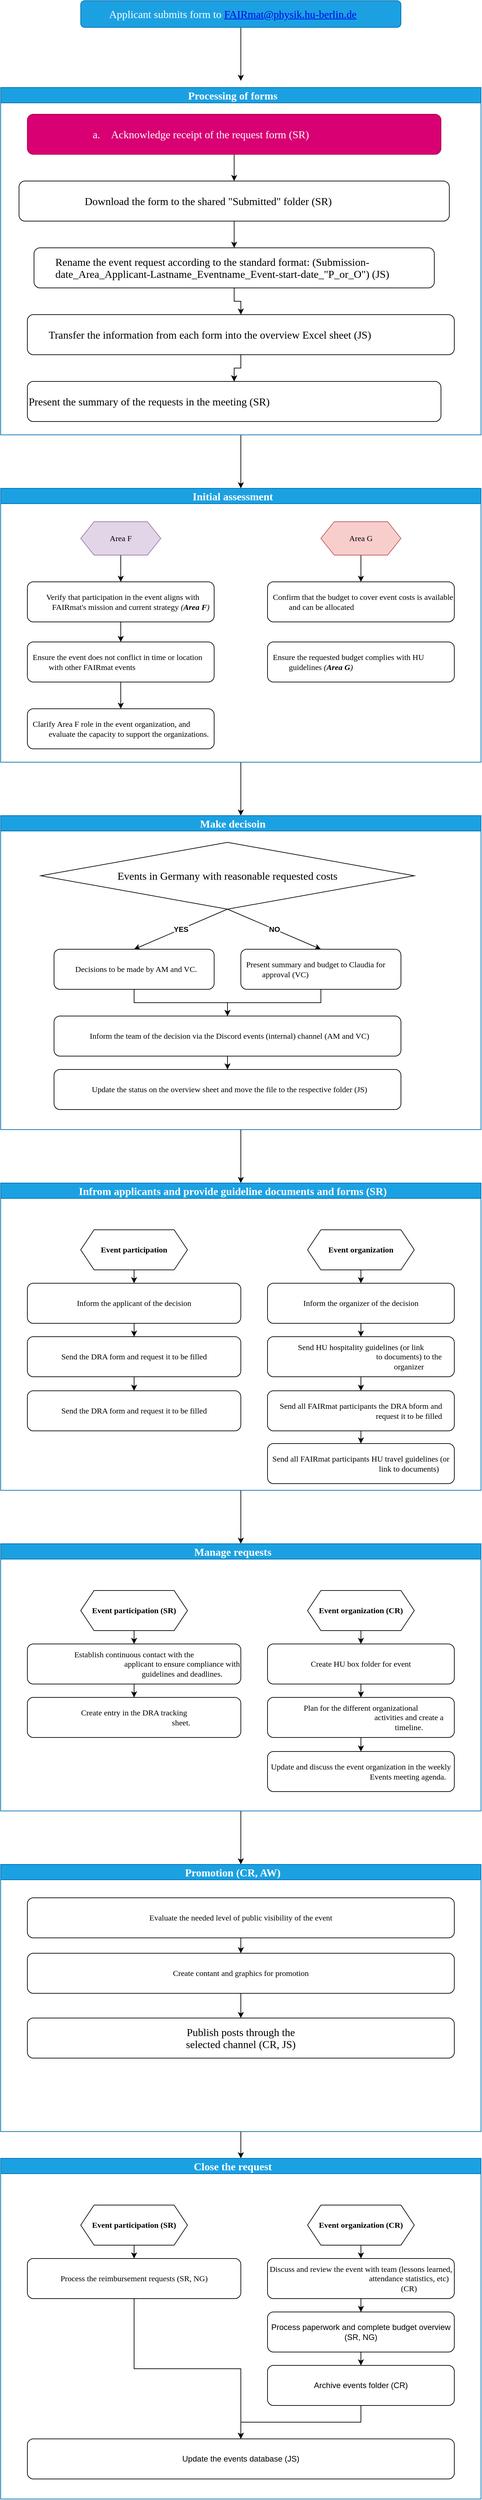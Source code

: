 <mxfile version="24.6.2" type="github">
  <diagram name="Page-1" id="uHOV2unDq3uZV0j1iJmc">
    <mxGraphModel dx="1105" dy="568" grid="1" gridSize="10" guides="1" tooltips="1" connect="1" arrows="1" fold="1" page="1" pageScale="1" pageWidth="827" pageHeight="1169" math="0" shadow="0">
      <root>
        <mxCell id="0" />
        <mxCell id="1" parent="0" />
        <mxCell id="Q0RcyEQ_4CpZkvhOZ5JH-3" style="edgeStyle=orthogonalEdgeStyle;rounded=0;orthogonalLoop=1;jettySize=auto;html=1;exitX=0.5;exitY=1;exitDx=0;exitDy=0;" parent="1" source="Q0RcyEQ_4CpZkvhOZ5JH-1" edge="1">
          <mxGeometry relative="1" as="geometry">
            <mxPoint x="440" y="120" as="targetPoint" />
          </mxGeometry>
        </mxCell>
        <UserObject label="&lt;p style=&quot;text-indent:-18.0pt;mso-list:l0 level1 lfo1&quot; class=&quot;MsoListParagraph&quot;&gt;&lt;span style=&quot;font-size:12.0pt;line-height:107%;font-family:&amp;quot;Titillium Web&amp;quot;;&lt;br/&gt;mso-ansi-language:EN-US&quot;&gt;Applicant submits form to &lt;a href=&quot;mailto:FAIRmat@physik.hu-berlin.de&quot;&gt;FAIRmat@physik.hu-berlin.de&lt;/a&gt;&lt;/span&gt;&lt;/p&gt;" link="&#xa;&#xa;&#xa;&lt;p style=&quot;text-indent:-18.0pt;mso-list:l0 level1 lfo1&quot; class=&quot;MsoListParagraph&quot;&gt;&lt;span style=&quot;font-size:12.0pt;line-height:107%;font-family:&amp;quot;Titillium Web&amp;quot;;&#xa;mso-fareast-font-family:&amp;quot;Titillium Web&amp;quot;;mso-bidi-font-family:&amp;quot;Titillium Web&amp;quot;;&#xa;mso-ansi-language:EN-US&quot;&gt;&lt;span style=&quot;mso-list:Ignore&quot;&gt;1.&lt;span style=&quot;font:7.0pt &amp;quot;Times New Roman&amp;quot;&quot;&gt;&amp;nbsp;&amp;nbsp;&amp;nbsp;&amp;nbsp;&amp;nbsp; &lt;/span&gt;&lt;/span&gt;&lt;/span&gt;&lt;span style=&quot;font-size:12.0pt;line-height:107%;font-family:&amp;quot;Titillium Web&amp;quot;;&#xa;mso-ansi-language:EN-US&quot;&gt;Applicant submits form to &lt;a href=&quot;mailto:FAIRmat@physik.hu-berlin.de&quot;&gt;FAIRmat@physik.hu-berlin.de&lt;/a&gt;&lt;/span&gt;&lt;/p&gt;&#xa;&#xa;&#xa;&#xa;&#xa;&#xa;" id="Q0RcyEQ_4CpZkvhOZ5JH-1">
          <mxCell style="rounded=1;whiteSpace=wrap;html=1;fillColor=#1ba1e2;strokeColor=#006EAF;fontColor=#ffffff;" parent="1" vertex="1">
            <mxGeometry x="200" width="480" height="40" as="geometry" />
          </mxCell>
        </UserObject>
        <mxCell id="Q0RcyEQ_4CpZkvhOZ5JH-29" value="" style="edgeStyle=orthogonalEdgeStyle;rounded=0;orthogonalLoop=1;jettySize=auto;html=1;" parent="1" source="Q0RcyEQ_4CpZkvhOZ5JH-4" target="Q0RcyEQ_4CpZkvhOZ5JH-19" edge="1">
          <mxGeometry relative="1" as="geometry" />
        </mxCell>
        <mxCell id="Q0RcyEQ_4CpZkvhOZ5JH-4" value="&lt;p style=&quot;text-indent:-18.0pt;mso-list:l0 level1 lfo1&quot; class=&quot;MsoListParagraph&quot;&gt;&lt;span style=&quot;font-size:12.0pt;line-height:107%;font-family:&amp;quot;Titillium Web&amp;quot;;&lt;br/&gt;mso-ansi-language:EN-US&quot;&gt;Processing of forms&lt;/span&gt;&lt;/p&gt;" style="swimlane;whiteSpace=wrap;html=1;fillColor=#1ba1e2;fontColor=#ffffff;strokeColor=#006EAF;" parent="1" vertex="1">
          <mxGeometry x="80" y="130" width="720" height="520" as="geometry">
            <mxRectangle x="80" y="130" width="150" height="50" as="alternateBounds" />
          </mxGeometry>
        </mxCell>
        <mxCell id="Q0RcyEQ_4CpZkvhOZ5JH-9" value="" style="edgeStyle=orthogonalEdgeStyle;rounded=0;orthogonalLoop=1;jettySize=auto;html=1;" parent="Q0RcyEQ_4CpZkvhOZ5JH-4" source="Q0RcyEQ_4CpZkvhOZ5JH-7" target="Q0RcyEQ_4CpZkvhOZ5JH-8" edge="1">
          <mxGeometry relative="1" as="geometry" />
        </mxCell>
        <mxCell id="Q0RcyEQ_4CpZkvhOZ5JH-7" value="&lt;p style=&quot;margin-left:72.0pt;mso-add-space:auto;&lt;br/&gt;text-indent:-18.0pt;mso-list:l0 level2 lfo1&quot; class=&quot;MsoListParagraph&quot;&gt;&lt;span style=&quot;font-size:12.0pt;line-height:107%;font-family:&amp;quot;Titillium Web&amp;quot;;&lt;br/&gt;mso-fareast-font-family:&amp;quot;Titillium Web&amp;quot;;mso-bidi-font-family:&amp;quot;Titillium Web&amp;quot;;&lt;br/&gt;mso-ansi-language:EN-US&quot;&gt;a.&lt;span style=&quot;font-variant-numeric: normal; font-variant-east-asian: normal; font-variant-alternates: normal; font-kerning: auto; font-optical-sizing: auto; font-feature-settings: normal; font-variation-settings: normal; font-variant-position: normal; font-stretch: normal; font-size: 7pt; line-height: normal; font-family: &amp;quot;Times New Roman&amp;quot;;&quot;&gt;&amp;nbsp;&amp;nbsp;&amp;nbsp;&amp;nbsp;&amp;nbsp;&amp;nbsp; &lt;/span&gt;&lt;/span&gt;&lt;span style=&quot;font-size:12.0pt;line-height:107%;font-family:&amp;quot;Titillium Web&amp;quot;;&lt;br/&gt;mso-ansi-language:EN-US&quot;&gt;Acknowledge receipt of the request form (SR)&lt;/span&gt;&lt;/p&gt;" style="rounded=1;whiteSpace=wrap;html=1;align=left;fillColor=#d80073;strokeColor=#A50040;fontColor=#ffffff;" parent="Q0RcyEQ_4CpZkvhOZ5JH-4" vertex="1">
          <mxGeometry x="40" y="40" width="620" height="60" as="geometry" />
        </mxCell>
        <mxCell id="Q0RcyEQ_4CpZkvhOZ5JH-13" value="" style="edgeStyle=orthogonalEdgeStyle;rounded=0;orthogonalLoop=1;jettySize=auto;html=1;" parent="Q0RcyEQ_4CpZkvhOZ5JH-4" source="Q0RcyEQ_4CpZkvhOZ5JH-8" target="Q0RcyEQ_4CpZkvhOZ5JH-12" edge="1">
          <mxGeometry relative="1" as="geometry" />
        </mxCell>
        <mxCell id="Q0RcyEQ_4CpZkvhOZ5JH-8" value="&lt;p style=&quot;margin-left: 96px;&quot; class=&quot;MsoListParagraph&quot;&gt;&lt;span style=&quot;font-size:12.0pt;line-height:107%;font-family:&amp;quot;Titillium Web&amp;quot;;&lt;br/&gt;mso-ansi-language:EN-US&quot;&gt;Download the form to the shared &quot;Submitted&quot; folder (SR)&lt;/span&gt;&lt;/p&gt;" style="whiteSpace=wrap;html=1;align=left;rounded=1;" parent="Q0RcyEQ_4CpZkvhOZ5JH-4" vertex="1">
          <mxGeometry x="27.5" y="140" width="645" height="60" as="geometry" />
        </mxCell>
        <mxCell id="Q0RcyEQ_4CpZkvhOZ5JH-15" value="" style="edgeStyle=orthogonalEdgeStyle;rounded=0;orthogonalLoop=1;jettySize=auto;html=1;" parent="Q0RcyEQ_4CpZkvhOZ5JH-4" source="Q0RcyEQ_4CpZkvhOZ5JH-12" target="Q0RcyEQ_4CpZkvhOZ5JH-14" edge="1">
          <mxGeometry relative="1" as="geometry" />
        </mxCell>
        <mxCell id="Q0RcyEQ_4CpZkvhOZ5JH-12" value="&lt;p style=&quot;margin-left: 30px;&quot; class=&quot;MsoListParagraph&quot;&gt;&lt;span style=&quot;font-size:12.0pt;line-height:107%;font-family:&amp;quot;Titillium Web&amp;quot;;&lt;br/&gt;mso-ansi-language:EN-US&quot;&gt;Rename the event request according to the standard format: (Submission-date_Area_Applicant-Lastname_Eventname_Event-start-date_&quot;P_or_O&quot;) (JS)&lt;/span&gt;&lt;/p&gt;" style="whiteSpace=wrap;html=1;align=left;rounded=1;" parent="Q0RcyEQ_4CpZkvhOZ5JH-4" vertex="1">
          <mxGeometry x="50" y="240" width="600" height="60" as="geometry" />
        </mxCell>
        <mxCell id="Q0RcyEQ_4CpZkvhOZ5JH-17" value="" style="edgeStyle=orthogonalEdgeStyle;rounded=0;orthogonalLoop=1;jettySize=auto;html=1;" parent="Q0RcyEQ_4CpZkvhOZ5JH-4" source="Q0RcyEQ_4CpZkvhOZ5JH-14" target="Q0RcyEQ_4CpZkvhOZ5JH-16" edge="1">
          <mxGeometry relative="1" as="geometry" />
        </mxCell>
        <mxCell id="J26KxqHPL9ZNlSrWVG3T-2" value="" style="edgeStyle=orthogonalEdgeStyle;rounded=0;orthogonalLoop=1;jettySize=auto;html=1;" edge="1" parent="Q0RcyEQ_4CpZkvhOZ5JH-4" source="Q0RcyEQ_4CpZkvhOZ5JH-14" target="Q0RcyEQ_4CpZkvhOZ5JH-16">
          <mxGeometry relative="1" as="geometry" />
        </mxCell>
        <mxCell id="Q0RcyEQ_4CpZkvhOZ5JH-14" value="&lt;p style=&quot;margin-left: 30px;&quot; class=&quot;MsoListParagraph&quot;&gt;&lt;span style=&quot;font-size:12.0pt;line-height:107%;font-family:&amp;quot;Titillium Web&amp;quot;;&lt;br/&gt;mso-ansi-language:EN-US&quot;&gt;Transfer the information from each form into the overview Excel sheet (JS)&lt;/span&gt;&lt;/p&gt;" style="whiteSpace=wrap;html=1;align=left;rounded=1;" parent="Q0RcyEQ_4CpZkvhOZ5JH-4" vertex="1">
          <mxGeometry x="40" y="340" width="640" height="60" as="geometry" />
        </mxCell>
        <mxCell id="Q0RcyEQ_4CpZkvhOZ5JH-16" value="&lt;span style=&quot;font-size:12.0pt;line-height:107%;&lt;br/&gt;font-family:&amp;quot;Titillium Web&amp;quot;;mso-fareast-font-family:Calibri;mso-fareast-theme-font:&lt;br/&gt;minor-latin;mso-bidi-font-family:&amp;quot;Times New Roman&amp;quot;;mso-bidi-theme-font:minor-bidi;&lt;br/&gt;mso-ansi-language:EN-US;mso-fareast-language:EN-US;mso-bidi-language:AR-SA&quot;&gt;&lt;font data-font-src=&quot;https://fonts.googleapis.com/css?family=titillium+web&quot; face=&quot;titillium web&quot;&gt;Present the summary of the requests in the meeting (SR)&lt;/font&gt;&lt;/span&gt;" style="whiteSpace=wrap;html=1;align=left;rounded=1;" parent="Q0RcyEQ_4CpZkvhOZ5JH-4" vertex="1">
          <mxGeometry x="40" y="440" width="620" height="60" as="geometry" />
        </mxCell>
        <mxCell id="J26KxqHPL9ZNlSrWVG3T-15" value="" style="edgeStyle=orthogonalEdgeStyle;rounded=0;orthogonalLoop=1;jettySize=auto;html=1;" edge="1" parent="1" source="Q0RcyEQ_4CpZkvhOZ5JH-19" target="J26KxqHPL9ZNlSrWVG3T-3">
          <mxGeometry relative="1" as="geometry" />
        </mxCell>
        <mxCell id="Q0RcyEQ_4CpZkvhOZ5JH-19" value="&lt;p style=&quot;text-indent:-18.0pt;mso-list:l0 level1 lfo1&quot; class=&quot;MsoListParagraph&quot;&gt;&lt;span style=&quot;font-size:12.0pt;line-height:107%;font-family:&amp;quot;Titillium Web&amp;quot;;&lt;br/&gt;mso-ansi-language:EN-US&quot;&gt;Initial assessment&lt;/span&gt;&lt;/p&gt;" style="swimlane;whiteSpace=wrap;html=1;fillColor=#1ba1e2;fontColor=#ffffff;strokeColor=#006EAF;" parent="1" vertex="1">
          <mxGeometry x="80" y="730" width="720" height="410" as="geometry">
            <mxRectangle x="80" y="130" width="150" height="50" as="alternateBounds" />
          </mxGeometry>
        </mxCell>
        <mxCell id="Q0RcyEQ_4CpZkvhOZ5JH-20" value="" style="edgeStyle=orthogonalEdgeStyle;rounded=0;orthogonalLoop=1;jettySize=auto;html=1;" parent="Q0RcyEQ_4CpZkvhOZ5JH-19" source="Q0RcyEQ_4CpZkvhOZ5JH-21" target="Q0RcyEQ_4CpZkvhOZ5JH-23" edge="1">
          <mxGeometry relative="1" as="geometry" />
        </mxCell>
        <mxCell id="Q0RcyEQ_4CpZkvhOZ5JH-21" value="&lt;p style=&quot;margin: 0cm 0px 0cm 30px; text-indent: -18pt;&quot;&gt;&lt;span style=&quot;text-indent: -18pt; background-color: initial; color: black; font-family: &amp;quot;Titillium Web&amp;quot;;&quot;&gt;Verify that participation in the event aligns with FAIRmat&#39;s mission and current strategy &lt;/span&gt;&lt;i style=&quot;text-indent: -18pt; background-color: initial; color: black; font-family: &amp;quot;Titillium Web&amp;quot;;&quot;&gt;(&lt;b&gt;Area F&lt;/b&gt;)&lt;/i&gt;&lt;br&gt;&lt;/p&gt;" style="rounded=1;whiteSpace=wrap;html=1;align=center;" parent="Q0RcyEQ_4CpZkvhOZ5JH-19" vertex="1">
          <mxGeometry x="40" y="140" width="280" height="60" as="geometry" />
        </mxCell>
        <mxCell id="Q0RcyEQ_4CpZkvhOZ5JH-22" value="" style="edgeStyle=orthogonalEdgeStyle;rounded=0;orthogonalLoop=1;jettySize=auto;html=1;entryX=0.5;entryY=0;entryDx=0;entryDy=0;" parent="Q0RcyEQ_4CpZkvhOZ5JH-19" source="Q0RcyEQ_4CpZkvhOZ5JH-23" edge="1" target="Q0RcyEQ_4CpZkvhOZ5JH-25">
          <mxGeometry relative="1" as="geometry">
            <mxPoint x="350" y="343" as="targetPoint" />
          </mxGeometry>
        </mxCell>
        <mxCell id="Q0RcyEQ_4CpZkvhOZ5JH-23" value="&lt;p style=&quot;margin: 0cm 0cm 0cm 30px; text-indent: -18pt;&quot;&gt;&lt;span style=&quot;font-family: &amp;quot;Titillium Web&amp;quot;;&quot;&gt;Ensure the event does not conflict in time or location with other FAIRmat events&amp;nbsp;&lt;/span&gt;&lt;/p&gt;" style="whiteSpace=wrap;html=1;align=left;rounded=1;" parent="Q0RcyEQ_4CpZkvhOZ5JH-19" vertex="1">
          <mxGeometry x="40" y="230" width="280" height="60" as="geometry" />
        </mxCell>
        <mxCell id="Q0RcyEQ_4CpZkvhOZ5JH-25" value="&lt;p style=&quot;margin: 0cm 0cm 0px 30px; text-indent: -18pt;&quot;&gt;&lt;span style=&quot;font-family: &amp;quot;Titillium Web&amp;quot;;&quot;&gt;Clarify Area F role in the event organization, and evaluate the capacity to support the organizations.&amp;nbsp;&lt;/span&gt;&lt;/p&gt;" style="whiteSpace=wrap;html=1;align=left;rounded=1;" parent="Q0RcyEQ_4CpZkvhOZ5JH-19" vertex="1">
          <mxGeometry x="40" y="330" width="280" height="60" as="geometry" />
        </mxCell>
        <mxCell id="Q0RcyEQ_4CpZkvhOZ5JH-27" value="&lt;p style=&quot;margin: 0cm 0cm 0cm 30px; text-indent: -18pt;&quot;&gt;&lt;span style=&quot;font-family: &amp;quot;Titillium Web&amp;quot;;&quot;&gt;Confirm that the budget to cover event costs is available and can be allocated&lt;i&gt;&lt;b&gt;&lt;br&gt;&lt;/b&gt;&lt;/i&gt;&lt;/span&gt;&lt;/p&gt;" style="whiteSpace=wrap;html=1;align=left;rounded=1;" parent="Q0RcyEQ_4CpZkvhOZ5JH-19" vertex="1">
          <mxGeometry x="400" y="140" width="280" height="60" as="geometry" />
        </mxCell>
        <mxCell id="Q0RcyEQ_4CpZkvhOZ5JH-28" value="&lt;p style=&quot;margin: 0cm 0cm 0cm 30px; text-indent: -18pt;&quot;&gt;&lt;span style=&quot;font-family: &amp;quot;Titillium Web&amp;quot;;&quot;&gt;Ensure the requested budget complies with HU guidelines &lt;i&gt;(&lt;b&gt;Area G&lt;/b&gt;)&lt;/i&gt;&lt;/span&gt;&lt;/p&gt;" style="whiteSpace=wrap;html=1;align=left;rounded=1;" parent="Q0RcyEQ_4CpZkvhOZ5JH-19" vertex="1">
          <mxGeometry x="400" y="230" width="280" height="60" as="geometry" />
        </mxCell>
        <mxCell id="Q0RcyEQ_4CpZkvhOZ5JH-35" style="edgeStyle=orthogonalEdgeStyle;rounded=0;orthogonalLoop=1;jettySize=auto;html=1;exitX=0.5;exitY=1;exitDx=0;exitDy=0;entryX=0.5;entryY=0;entryDx=0;entryDy=0;" parent="Q0RcyEQ_4CpZkvhOZ5JH-19" source="Q0RcyEQ_4CpZkvhOZ5JH-31" target="Q0RcyEQ_4CpZkvhOZ5JH-21" edge="1">
          <mxGeometry relative="1" as="geometry" />
        </mxCell>
        <mxCell id="Q0RcyEQ_4CpZkvhOZ5JH-31" value="&lt;font data-font-src=&quot;https://fonts.googleapis.com/css?family=titillium+web&quot; face=&quot;titillium web&quot;&gt;Area F&lt;/font&gt;" style="shape=hexagon;perimeter=hexagonPerimeter2;whiteSpace=wrap;html=1;fixedSize=1;fillColor=#e1d5e7;strokeColor=#9673a6;" parent="Q0RcyEQ_4CpZkvhOZ5JH-19" vertex="1">
          <mxGeometry x="120" y="50" width="120" height="50" as="geometry" />
        </mxCell>
        <mxCell id="J26KxqHPL9ZNlSrWVG3T-1" value="" style="edgeStyle=orthogonalEdgeStyle;rounded=0;orthogonalLoop=1;jettySize=auto;html=1;" edge="1" parent="Q0RcyEQ_4CpZkvhOZ5JH-19" source="Q0RcyEQ_4CpZkvhOZ5JH-33" target="Q0RcyEQ_4CpZkvhOZ5JH-27">
          <mxGeometry relative="1" as="geometry" />
        </mxCell>
        <mxCell id="Q0RcyEQ_4CpZkvhOZ5JH-33" value="&lt;font data-font-src=&quot;https://fonts.googleapis.com/css?family=titillium+web&quot; face=&quot;titillium web&quot;&gt;Area G&lt;/font&gt;" style="shape=hexagon;perimeter=hexagonPerimeter2;whiteSpace=wrap;html=1;fixedSize=1;fillColor=#f8cecc;strokeColor=#b85450;" parent="Q0RcyEQ_4CpZkvhOZ5JH-19" vertex="1">
          <mxGeometry x="480" y="50" width="120" height="50" as="geometry" />
        </mxCell>
        <mxCell id="J26KxqHPL9ZNlSrWVG3T-50" value="" style="edgeStyle=orthogonalEdgeStyle;rounded=0;orthogonalLoop=1;jettySize=auto;html=1;" edge="1" parent="1" source="J26KxqHPL9ZNlSrWVG3T-3" target="J26KxqHPL9ZNlSrWVG3T-37">
          <mxGeometry relative="1" as="geometry" />
        </mxCell>
        <mxCell id="J26KxqHPL9ZNlSrWVG3T-3" value="&lt;p style=&quot;text-indent:-18.0pt;mso-list:l0 level1 lfo1&quot; class=&quot;MsoListParagraph&quot;&gt;&lt;span style=&quot;font-size:12.0pt;line-height:107%;font-family:&amp;quot;Titillium Web&amp;quot;;&lt;br/&gt;mso-ansi-language:EN-US&quot;&gt;Make decisoin&lt;/span&gt;&lt;/p&gt;" style="swimlane;whiteSpace=wrap;html=1;fillColor=#1ba1e2;fontColor=#ffffff;strokeColor=#006EAF;" vertex="1" parent="1">
          <mxGeometry x="80" y="1220" width="720" height="470" as="geometry">
            <mxRectangle x="80" y="130" width="150" height="50" as="alternateBounds" />
          </mxGeometry>
        </mxCell>
        <mxCell id="J26KxqHPL9ZNlSrWVG3T-32" value="" style="edgeStyle=orthogonalEdgeStyle;rounded=0;orthogonalLoop=1;jettySize=auto;html=1;" edge="1" parent="J26KxqHPL9ZNlSrWVG3T-3" source="J26KxqHPL9ZNlSrWVG3T-10" target="J26KxqHPL9ZNlSrWVG3T-30">
          <mxGeometry relative="1" as="geometry" />
        </mxCell>
        <mxCell id="J26KxqHPL9ZNlSrWVG3T-10" value="&lt;p style=&quot;margin-left: 30px; text-indent: -18pt;&quot;&gt;&lt;span style=&quot;font-family: &amp;quot;Titillium Web&amp;quot;;&quot;&gt;Present summary and budget to Claudia for approval (VC)&lt;/span&gt;&lt;/p&gt;" style="whiteSpace=wrap;html=1;align=left;rounded=1;" vertex="1" parent="J26KxqHPL9ZNlSrWVG3T-3">
          <mxGeometry x="360" y="200" width="240" height="60" as="geometry" />
        </mxCell>
        <mxCell id="J26KxqHPL9ZNlSrWVG3T-16" value="&lt;span style=&quot;color: rgb(0, 0, 0); font-family: &amp;quot;Titillium Web&amp;quot;; font-style: normal; font-variant-ligatures: normal; font-variant-caps: normal; font-weight: 400; letter-spacing: normal; orphans: 2; text-align: center; text-indent: -24px; text-transform: none; widows: 2; word-spacing: 0px; -webkit-text-stroke-width: 0px; white-space: normal; background-color: rgb(251, 251, 251); text-decoration-thickness: initial; text-decoration-style: initial; text-decoration-color: initial; float: none; display: inline !important;&quot;&gt;&lt;font style=&quot;font-size: 16px;&quot;&gt;Events in Germany with reasonable requested costs&lt;/font&gt;&lt;/span&gt;" style="rhombus;whiteSpace=wrap;html=1;" vertex="1" parent="J26KxqHPL9ZNlSrWVG3T-3">
          <mxGeometry x="60" y="40" width="560" height="100" as="geometry" />
        </mxCell>
        <mxCell id="J26KxqHPL9ZNlSrWVG3T-33" value="" style="edgeStyle=orthogonalEdgeStyle;rounded=0;orthogonalLoop=1;jettySize=auto;html=1;" edge="1" parent="J26KxqHPL9ZNlSrWVG3T-3" source="J26KxqHPL9ZNlSrWVG3T-5" target="J26KxqHPL9ZNlSrWVG3T-30">
          <mxGeometry relative="1" as="geometry" />
        </mxCell>
        <mxCell id="J26KxqHPL9ZNlSrWVG3T-5" value="&lt;p style=&quot;margin-left: 30px; text-indent: -18pt;&quot;&gt;&lt;span style=&quot;font-family: &amp;quot;Titillium Web&amp;quot;;&quot;&gt;Decisions to be made by AM and VC.&lt;/span&gt;&lt;/p&gt;" style="rounded=1;whiteSpace=wrap;html=1;align=center;" vertex="1" parent="J26KxqHPL9ZNlSrWVG3T-3">
          <mxGeometry x="80" y="200" width="240" height="60" as="geometry" />
        </mxCell>
        <mxCell id="J26KxqHPL9ZNlSrWVG3T-18" value="" style="endArrow=classic;html=1;rounded=0;exitX=0.5;exitY=1;exitDx=0;exitDy=0;entryX=0.5;entryY=0;entryDx=0;entryDy=0;" edge="1" parent="J26KxqHPL9ZNlSrWVG3T-3" source="J26KxqHPL9ZNlSrWVG3T-16" target="J26KxqHPL9ZNlSrWVG3T-5">
          <mxGeometry relative="1" as="geometry">
            <mxPoint x="360" y="150" as="sourcePoint" />
            <mxPoint x="460" y="150" as="targetPoint" />
          </mxGeometry>
        </mxCell>
        <mxCell id="J26KxqHPL9ZNlSrWVG3T-19" value="&lt;b&gt;YES&lt;/b&gt;" style="edgeLabel;resizable=0;html=1;;align=center;verticalAlign=middle;" connectable="0" vertex="1" parent="J26KxqHPL9ZNlSrWVG3T-18">
          <mxGeometry relative="1" as="geometry" />
        </mxCell>
        <mxCell id="J26KxqHPL9ZNlSrWVG3T-35" value="" style="edgeStyle=orthogonalEdgeStyle;rounded=0;orthogonalLoop=1;jettySize=auto;html=1;" edge="1" parent="J26KxqHPL9ZNlSrWVG3T-3" source="J26KxqHPL9ZNlSrWVG3T-30" target="J26KxqHPL9ZNlSrWVG3T-34">
          <mxGeometry relative="1" as="geometry" />
        </mxCell>
        <mxCell id="J26KxqHPL9ZNlSrWVG3T-30" value="&lt;p style=&quot;margin-left: 30px; text-indent: -18pt;&quot;&gt;&lt;span style=&quot;font-family: &amp;quot;Titillium Web&amp;quot;;&quot;&gt;Inform the team of the decision via the Discord events (internal) channel (AM and VC)&lt;/span&gt;&lt;/p&gt;" style="rounded=1;whiteSpace=wrap;html=1;align=center;" vertex="1" parent="J26KxqHPL9ZNlSrWVG3T-3">
          <mxGeometry x="80" y="300" width="520" height="60" as="geometry" />
        </mxCell>
        <mxCell id="J26KxqHPL9ZNlSrWVG3T-34" value="&lt;p style=&quot;margin-left: 30px; text-indent: -18pt;&quot;&gt;&lt;span style=&quot;font-family: &amp;quot;Titillium Web&amp;quot;;&quot;&gt;Update the status on the overview sheet and move the file to the respective folder (JS)&lt;/span&gt;&lt;/p&gt;" style="rounded=1;whiteSpace=wrap;html=1;align=center;" vertex="1" parent="J26KxqHPL9ZNlSrWVG3T-3">
          <mxGeometry x="80" y="380" width="520" height="60" as="geometry" />
        </mxCell>
        <mxCell id="J26KxqHPL9ZNlSrWVG3T-26" value="" style="endArrow=classic;html=1;rounded=0;entryX=0.5;entryY=0;entryDx=0;entryDy=0;" edge="1" parent="J26KxqHPL9ZNlSrWVG3T-3" target="J26KxqHPL9ZNlSrWVG3T-10">
          <mxGeometry relative="1" as="geometry">
            <mxPoint x="340" y="140" as="sourcePoint" />
            <mxPoint x="470" y="100" as="targetPoint" />
          </mxGeometry>
        </mxCell>
        <mxCell id="J26KxqHPL9ZNlSrWVG3T-27" value="&lt;b&gt;NO&lt;/b&gt;" style="edgeLabel;resizable=0;html=1;;align=center;verticalAlign=middle;" connectable="0" vertex="1" parent="J26KxqHPL9ZNlSrWVG3T-26">
          <mxGeometry relative="1" as="geometry" />
        </mxCell>
        <mxCell id="J26KxqHPL9ZNlSrWVG3T-90" value="" style="edgeStyle=orthogonalEdgeStyle;rounded=0;orthogonalLoop=1;jettySize=auto;html=1;" edge="1" parent="1" source="J26KxqHPL9ZNlSrWVG3T-37" target="J26KxqHPL9ZNlSrWVG3T-73">
          <mxGeometry relative="1" as="geometry" />
        </mxCell>
        <mxCell id="J26KxqHPL9ZNlSrWVG3T-37" value="&lt;p style=&quot;text-indent:-18.0pt;mso-list:l0 level1 lfo1&quot; class=&quot;MsoListParagraph&quot;&gt;&lt;font face=&quot;Titillium Web&quot;&gt;&lt;span style=&quot;font-size: 16px;&quot;&gt;Infrom applicants and provide guideline documents and forms (SR)&lt;/span&gt;&lt;/font&gt;&lt;/p&gt;" style="swimlane;whiteSpace=wrap;html=1;fillColor=#1ba1e2;fontColor=#ffffff;strokeColor=#006EAF;" vertex="1" parent="1">
          <mxGeometry x="80" y="1770" width="720" height="460" as="geometry">
            <mxRectangle x="80" y="130" width="150" height="50" as="alternateBounds" />
          </mxGeometry>
        </mxCell>
        <mxCell id="J26KxqHPL9ZNlSrWVG3T-61" value="" style="edgeStyle=orthogonalEdgeStyle;rounded=0;orthogonalLoop=1;jettySize=auto;html=1;" edge="1" parent="J26KxqHPL9ZNlSrWVG3T-37" source="J26KxqHPL9ZNlSrWVG3T-42" target="J26KxqHPL9ZNlSrWVG3T-60">
          <mxGeometry relative="1" as="geometry" />
        </mxCell>
        <mxCell id="J26KxqHPL9ZNlSrWVG3T-42" value="&lt;p style=&quot;margin-left:108.0pt;text-indent:-108.0pt;mso-text-indent-alt:-9.0pt;&lt;br/&gt;mso-list:l0 level3 lfo1&quot;&gt;&lt;span style=&quot;font-family: &amp;quot;Titillium Web&amp;quot;;&quot;&gt;Inform the applicant of the decision&lt;/span&gt;&lt;/p&gt;" style="rounded=1;whiteSpace=wrap;html=1;align=center;" vertex="1" parent="J26KxqHPL9ZNlSrWVG3T-37">
          <mxGeometry x="40" y="150" width="320" height="60" as="geometry" />
        </mxCell>
        <mxCell id="J26KxqHPL9ZNlSrWVG3T-58" value="&lt;b&gt;&lt;font data-font-src=&quot;https://fonts.googleapis.com/css?family=titillium+web&quot; face=&quot;titillium web&quot;&gt;Event participation&lt;/font&gt;&lt;/b&gt;" style="shape=hexagon;perimeter=hexagonPerimeter2;whiteSpace=wrap;html=1;fixedSize=1;" vertex="1" parent="J26KxqHPL9ZNlSrWVG3T-37">
          <mxGeometry x="120" y="70" width="160" height="60" as="geometry" />
        </mxCell>
        <mxCell id="J26KxqHPL9ZNlSrWVG3T-59" value="&lt;b&gt;&lt;font data-font-src=&quot;https://fonts.googleapis.com/css?family=titillium+web&quot; face=&quot;titillium web&quot;&gt;Event organization&lt;/font&gt;&lt;/b&gt;" style="shape=hexagon;perimeter=hexagonPerimeter2;whiteSpace=wrap;html=1;fixedSize=1;" vertex="1" parent="J26KxqHPL9ZNlSrWVG3T-37">
          <mxGeometry x="460" y="70" width="160" height="60" as="geometry" />
        </mxCell>
        <mxCell id="J26KxqHPL9ZNlSrWVG3T-63" value="" style="edgeStyle=orthogonalEdgeStyle;rounded=0;orthogonalLoop=1;jettySize=auto;html=1;" edge="1" parent="J26KxqHPL9ZNlSrWVG3T-37" source="J26KxqHPL9ZNlSrWVG3T-60" target="J26KxqHPL9ZNlSrWVG3T-62">
          <mxGeometry relative="1" as="geometry" />
        </mxCell>
        <mxCell id="J26KxqHPL9ZNlSrWVG3T-60" value="&lt;p style=&quot;text-align: left; margin-left: 144px; text-indent: -108pt;&quot;&gt;&lt;span style=&quot;font-family: &amp;quot;Titillium Web&amp;quot;;&quot;&gt;Send the DRA form and request it to be filled&lt;/span&gt;&lt;/p&gt;" style="whiteSpace=wrap;html=1;rounded=1;" vertex="1" parent="J26KxqHPL9ZNlSrWVG3T-37">
          <mxGeometry x="40" y="230" width="320" height="60" as="geometry" />
        </mxCell>
        <mxCell id="J26KxqHPL9ZNlSrWVG3T-62" value="&lt;p style=&quot;margin-left:108.0pt;text-indent:-108.0pt;mso-text-indent-alt:-9.0pt;&lt;br/&gt;mso-list:l0 level3 lfo1&quot;&gt;&lt;span style=&quot;font-family: &amp;quot;Titillium Web&amp;quot;;&quot;&gt;Send the DRA form and request it to be filled&lt;/span&gt;&lt;/p&gt;" style="whiteSpace=wrap;html=1;rounded=1;" vertex="1" parent="J26KxqHPL9ZNlSrWVG3T-37">
          <mxGeometry x="40" y="311" width="320" height="60" as="geometry" />
        </mxCell>
        <mxCell id="J26KxqHPL9ZNlSrWVG3T-64" value="" style="edgeStyle=orthogonalEdgeStyle;rounded=0;orthogonalLoop=1;jettySize=auto;html=1;" edge="1" parent="J26KxqHPL9ZNlSrWVG3T-37" source="J26KxqHPL9ZNlSrWVG3T-65" target="J26KxqHPL9ZNlSrWVG3T-67">
          <mxGeometry relative="1" as="geometry" />
        </mxCell>
        <mxCell id="J26KxqHPL9ZNlSrWVG3T-65" value="&lt;p style=&quot;margin-left:108.0pt;text-indent:-108.0pt;mso-text-indent-alt:-9.0pt;&lt;br/&gt;mso-list:l0 level3 lfo1&quot;&gt;&lt;span style=&quot;font-family: &amp;quot;Titillium Web&amp;quot;;&quot;&gt;Inform the organizer of the decision&lt;/span&gt;&lt;/p&gt;" style="rounded=1;whiteSpace=wrap;html=1;align=center;" vertex="1" parent="J26KxqHPL9ZNlSrWVG3T-37">
          <mxGeometry x="400" y="150" width="280" height="60" as="geometry" />
        </mxCell>
        <mxCell id="J26KxqHPL9ZNlSrWVG3T-66" value="" style="edgeStyle=orthogonalEdgeStyle;rounded=0;orthogonalLoop=1;jettySize=auto;html=1;" edge="1" parent="J26KxqHPL9ZNlSrWVG3T-37" source="J26KxqHPL9ZNlSrWVG3T-67" target="J26KxqHPL9ZNlSrWVG3T-68">
          <mxGeometry relative="1" as="geometry" />
        </mxCell>
        <mxCell id="J26KxqHPL9ZNlSrWVG3T-67" value="&lt;p style=&quot;margin-left: 108pt; text-indent: -108pt;&quot;&gt;&lt;span style=&quot;font-family: &amp;quot;Titillium Web&amp;quot;;&quot;&gt;Send HU hospitality guidelines (or link&lt;br/&gt;to documents) to the organizer&lt;/span&gt;&lt;/p&gt;" style="whiteSpace=wrap;html=1;rounded=1;" vertex="1" parent="J26KxqHPL9ZNlSrWVG3T-37">
          <mxGeometry x="400" y="230" width="280" height="60" as="geometry" />
        </mxCell>
        <mxCell id="J26KxqHPL9ZNlSrWVG3T-70" value="" style="edgeStyle=orthogonalEdgeStyle;rounded=0;orthogonalLoop=1;jettySize=auto;html=1;" edge="1" parent="J26KxqHPL9ZNlSrWVG3T-37" source="J26KxqHPL9ZNlSrWVG3T-68" target="J26KxqHPL9ZNlSrWVG3T-69">
          <mxGeometry relative="1" as="geometry" />
        </mxCell>
        <mxCell id="J26KxqHPL9ZNlSrWVG3T-68" value="&lt;p style=&quot;margin-left:108.0pt;text-indent:-108.0pt;mso-text-indent-alt:-9.0pt;&lt;br/&gt;mso-list:l0 level3 lfo1&quot;&gt;&lt;span style=&quot;font-family: &amp;quot;Titillium Web&amp;quot;;&quot;&gt;Send all FAIRmat participants the DRA bform and request it to be filled&lt;/span&gt;&lt;/p&gt;" style="whiteSpace=wrap;html=1;rounded=1;" vertex="1" parent="J26KxqHPL9ZNlSrWVG3T-37">
          <mxGeometry x="400" y="311" width="280" height="60" as="geometry" />
        </mxCell>
        <mxCell id="J26KxqHPL9ZNlSrWVG3T-69" value="&lt;p style=&quot;margin-left:108.0pt;text-indent:-108.0pt;mso-text-indent-alt:-9.0pt;&lt;br/&gt;mso-list:l0 level3 lfo1&quot;&gt;&lt;span style=&quot;font-family: &amp;quot;Titillium Web&amp;quot;;&quot;&gt;Send all FAIRmat participants HU travel guidelines (or link to documents)&lt;/span&gt;&lt;/p&gt;" style="whiteSpace=wrap;html=1;rounded=1;" vertex="1" parent="J26KxqHPL9ZNlSrWVG3T-37">
          <mxGeometry x="400" y="390" width="280" height="60" as="geometry" />
        </mxCell>
        <mxCell id="J26KxqHPL9ZNlSrWVG3T-71" value="" style="endArrow=classic;html=1;rounded=0;exitX=0.5;exitY=1;exitDx=0;exitDy=0;" edge="1" parent="J26KxqHPL9ZNlSrWVG3T-37" source="J26KxqHPL9ZNlSrWVG3T-58" target="J26KxqHPL9ZNlSrWVG3T-42">
          <mxGeometry width="50" height="50" relative="1" as="geometry">
            <mxPoint x="380" y="140" as="sourcePoint" />
            <mxPoint x="430" y="90" as="targetPoint" />
          </mxGeometry>
        </mxCell>
        <mxCell id="J26KxqHPL9ZNlSrWVG3T-72" value="" style="endArrow=classic;html=1;rounded=0;exitX=0.5;exitY=1;exitDx=0;exitDy=0;entryX=0.5;entryY=0;entryDx=0;entryDy=0;" edge="1" parent="J26KxqHPL9ZNlSrWVG3T-37" source="J26KxqHPL9ZNlSrWVG3T-59" target="J26KxqHPL9ZNlSrWVG3T-65">
          <mxGeometry width="50" height="50" relative="1" as="geometry">
            <mxPoint x="380" y="140" as="sourcePoint" />
            <mxPoint x="430" y="90" as="targetPoint" />
          </mxGeometry>
        </mxCell>
        <mxCell id="J26KxqHPL9ZNlSrWVG3T-104" value="" style="edgeStyle=orthogonalEdgeStyle;rounded=0;orthogonalLoop=1;jettySize=auto;html=1;" edge="1" parent="1" source="J26KxqHPL9ZNlSrWVG3T-73" target="J26KxqHPL9ZNlSrWVG3T-91">
          <mxGeometry relative="1" as="geometry" />
        </mxCell>
        <mxCell id="J26KxqHPL9ZNlSrWVG3T-73" value="&lt;p style=&quot;text-indent:-18.0pt;mso-list:l0 level1 lfo1&quot; class=&quot;MsoListParagraph&quot;&gt;&lt;font face=&quot;Titillium Web&quot;&gt;&lt;span style=&quot;font-size: 16px;&quot;&gt;Manage requests&lt;/span&gt;&lt;/font&gt;&lt;/p&gt;" style="swimlane;whiteSpace=wrap;html=1;fillColor=#1ba1e2;fontColor=#ffffff;strokeColor=#006EAF;" vertex="1" parent="1">
          <mxGeometry x="80" y="2310" width="720" height="400" as="geometry">
            <mxRectangle x="80" y="130" width="150" height="50" as="alternateBounds" />
          </mxGeometry>
        </mxCell>
        <mxCell id="J26KxqHPL9ZNlSrWVG3T-74" value="" style="edgeStyle=orthogonalEdgeStyle;rounded=0;orthogonalLoop=1;jettySize=auto;html=1;" edge="1" parent="J26KxqHPL9ZNlSrWVG3T-73" source="J26KxqHPL9ZNlSrWVG3T-75" target="J26KxqHPL9ZNlSrWVG3T-79">
          <mxGeometry relative="1" as="geometry" />
        </mxCell>
        <mxCell id="J26KxqHPL9ZNlSrWVG3T-75" value="&lt;p style=&quot;margin-left:108.0pt;text-indent:-108.0pt;mso-text-indent-alt:-9.0pt;&lt;br/&gt;mso-list:l0 level3 lfo1&quot;&gt;&lt;span style=&quot;font-family: &amp;quot;Titillium Web&amp;quot;;&quot;&gt;Establish continuous contact with the&lt;br/&gt;applicant to ensure compliance with guidelines and deadlines.&lt;/span&gt;&lt;/p&gt;" style="rounded=1;whiteSpace=wrap;html=1;align=center;" vertex="1" parent="J26KxqHPL9ZNlSrWVG3T-73">
          <mxGeometry x="40" y="150" width="320" height="60" as="geometry" />
        </mxCell>
        <mxCell id="J26KxqHPL9ZNlSrWVG3T-76" value="&lt;b&gt;&lt;font data-font-src=&quot;https://fonts.googleapis.com/css?family=titillium+web&quot; face=&quot;titillium web&quot;&gt;Event participation (SR)&lt;/font&gt;&lt;/b&gt;" style="shape=hexagon;perimeter=hexagonPerimeter2;whiteSpace=wrap;html=1;fixedSize=1;" vertex="1" parent="J26KxqHPL9ZNlSrWVG3T-73">
          <mxGeometry x="120" y="70" width="160" height="60" as="geometry" />
        </mxCell>
        <mxCell id="J26KxqHPL9ZNlSrWVG3T-77" value="&lt;b&gt;&lt;font data-font-src=&quot;https://fonts.googleapis.com/css?family=titillium+web&quot; face=&quot;titillium web&quot;&gt;Event organization (CR)&lt;/font&gt;&lt;/b&gt;" style="shape=hexagon;perimeter=hexagonPerimeter2;whiteSpace=wrap;html=1;fixedSize=1;" vertex="1" parent="J26KxqHPL9ZNlSrWVG3T-73">
          <mxGeometry x="460" y="70" width="160" height="60" as="geometry" />
        </mxCell>
        <mxCell id="J26KxqHPL9ZNlSrWVG3T-79" value="&lt;p style=&quot;margin-left:108.0pt;text-indent:-108.0pt;mso-text-indent-alt:-9.0pt;&lt;br/&gt;mso-list:l0 level3 lfo1&quot;&gt;&lt;span style=&quot;font-family: &amp;quot;Titillium Web&amp;quot;;&quot;&gt;Create entry in the DRA tracking&lt;br/&gt;sheet.&amp;nbsp;&lt;/span&gt;&lt;/p&gt;" style="whiteSpace=wrap;html=1;rounded=1;" vertex="1" parent="J26KxqHPL9ZNlSrWVG3T-73">
          <mxGeometry x="40" y="230" width="320" height="60" as="geometry" />
        </mxCell>
        <mxCell id="J26KxqHPL9ZNlSrWVG3T-81" value="" style="edgeStyle=orthogonalEdgeStyle;rounded=0;orthogonalLoop=1;jettySize=auto;html=1;" edge="1" parent="J26KxqHPL9ZNlSrWVG3T-73" source="J26KxqHPL9ZNlSrWVG3T-82" target="J26KxqHPL9ZNlSrWVG3T-84">
          <mxGeometry relative="1" as="geometry" />
        </mxCell>
        <mxCell id="J26KxqHPL9ZNlSrWVG3T-82" value="&lt;p style=&quot;margin-left:108.0pt;text-indent:-108.0pt;mso-text-indent-alt:-9.0pt;&lt;br/&gt;mso-list:l0 level3 lfo1&quot;&gt;&lt;span style=&quot;font-family: &amp;quot;Titillium Web&amp;quot;;&quot;&gt;Create HU box folder for event&lt;/span&gt;&lt;/p&gt;" style="rounded=1;whiteSpace=wrap;html=1;align=center;" vertex="1" parent="J26KxqHPL9ZNlSrWVG3T-73">
          <mxGeometry x="400" y="150" width="280" height="60" as="geometry" />
        </mxCell>
        <mxCell id="J26KxqHPL9ZNlSrWVG3T-83" value="" style="edgeStyle=orthogonalEdgeStyle;rounded=0;orthogonalLoop=1;jettySize=auto;html=1;" edge="1" parent="J26KxqHPL9ZNlSrWVG3T-73" source="J26KxqHPL9ZNlSrWVG3T-84" target="J26KxqHPL9ZNlSrWVG3T-86">
          <mxGeometry relative="1" as="geometry" />
        </mxCell>
        <mxCell id="J26KxqHPL9ZNlSrWVG3T-84" value="&lt;p style=&quot;margin-left:108.0pt;text-indent:-108.0pt;mso-text-indent-alt:-9.0pt;&lt;br/&gt;mso-list:l0 level3 lfo1&quot;&gt;&lt;span style=&quot;font-family: &amp;quot;Titillium Web&amp;quot;;&quot;&gt;Plan for the different organizational&lt;br/&gt;activities and create a timeline.&lt;/span&gt;&lt;/p&gt;" style="whiteSpace=wrap;html=1;rounded=1;" vertex="1" parent="J26KxqHPL9ZNlSrWVG3T-73">
          <mxGeometry x="400" y="230" width="280" height="60" as="geometry" />
        </mxCell>
        <mxCell id="J26KxqHPL9ZNlSrWVG3T-86" value="&lt;p style=&quot;margin-left:108.0pt;text-indent:-108.0pt;mso-text-indent-alt:-9.0pt;&lt;br/&gt;mso-list:l0 level3 lfo1&quot;&gt;&lt;span style=&quot;font-family: &amp;quot;Titillium Web&amp;quot;;&quot;&gt;Update and discuss the event organization in the weekly Events meeting agenda.&amp;nbsp;&lt;/span&gt;&lt;/p&gt;" style="whiteSpace=wrap;html=1;rounded=1;" vertex="1" parent="J26KxqHPL9ZNlSrWVG3T-73">
          <mxGeometry x="400" y="311" width="280" height="60" as="geometry" />
        </mxCell>
        <mxCell id="J26KxqHPL9ZNlSrWVG3T-88" value="" style="endArrow=classic;html=1;rounded=0;exitX=0.5;exitY=1;exitDx=0;exitDy=0;" edge="1" parent="J26KxqHPL9ZNlSrWVG3T-73" source="J26KxqHPL9ZNlSrWVG3T-76" target="J26KxqHPL9ZNlSrWVG3T-75">
          <mxGeometry width="50" height="50" relative="1" as="geometry">
            <mxPoint x="380" y="140" as="sourcePoint" />
            <mxPoint x="430" y="90" as="targetPoint" />
          </mxGeometry>
        </mxCell>
        <mxCell id="J26KxqHPL9ZNlSrWVG3T-89" value="" style="endArrow=classic;html=1;rounded=0;exitX=0.5;exitY=1;exitDx=0;exitDy=0;entryX=0.5;entryY=0;entryDx=0;entryDy=0;" edge="1" parent="J26KxqHPL9ZNlSrWVG3T-73" source="J26KxqHPL9ZNlSrWVG3T-77" target="J26KxqHPL9ZNlSrWVG3T-82">
          <mxGeometry width="50" height="50" relative="1" as="geometry">
            <mxPoint x="380" y="140" as="sourcePoint" />
            <mxPoint x="430" y="90" as="targetPoint" />
          </mxGeometry>
        </mxCell>
        <mxCell id="J26KxqHPL9ZNlSrWVG3T-120" style="edgeStyle=orthogonalEdgeStyle;rounded=0;orthogonalLoop=1;jettySize=auto;html=1;exitX=0.5;exitY=1;exitDx=0;exitDy=0;entryX=0.5;entryY=0;entryDx=0;entryDy=0;" edge="1" parent="1" source="J26KxqHPL9ZNlSrWVG3T-91" target="J26KxqHPL9ZNlSrWVG3T-107">
          <mxGeometry relative="1" as="geometry" />
        </mxCell>
        <mxCell id="J26KxqHPL9ZNlSrWVG3T-91" value="&lt;p style=&quot;text-indent:-18.0pt;mso-list:l0 level1 lfo1&quot; class=&quot;MsoListParagraph&quot;&gt;&lt;font face=&quot;Titillium Web&quot;&gt;&lt;span style=&quot;font-size: 16px;&quot;&gt;Promotion (CR, AW)&lt;/span&gt;&lt;/font&gt;&lt;/p&gt;" style="swimlane;whiteSpace=wrap;html=1;fillColor=#1ba1e2;fontColor=#ffffff;strokeColor=#006EAF;" vertex="1" parent="1">
          <mxGeometry x="80" y="2790" width="720" height="400" as="geometry">
            <mxRectangle x="80" y="130" width="150" height="50" as="alternateBounds" />
          </mxGeometry>
        </mxCell>
        <mxCell id="J26KxqHPL9ZNlSrWVG3T-92" value="" style="edgeStyle=orthogonalEdgeStyle;rounded=0;orthogonalLoop=1;jettySize=auto;html=1;" edge="1" parent="J26KxqHPL9ZNlSrWVG3T-91" source="J26KxqHPL9ZNlSrWVG3T-93" target="J26KxqHPL9ZNlSrWVG3T-96">
          <mxGeometry relative="1" as="geometry" />
        </mxCell>
        <mxCell id="J26KxqHPL9ZNlSrWVG3T-93" value="&lt;p style=&quot;margin-left:108.0pt;text-indent:-108.0pt;mso-text-indent-alt:-9.0pt;&lt;br/&gt;mso-list:l0 level3 lfo1&quot;&gt;&lt;font face=&quot;Titillium Web&quot;&gt;Evaluate the needed level of public visibility of the event&lt;/font&gt;&lt;/p&gt;" style="rounded=1;whiteSpace=wrap;html=1;align=center;" vertex="1" parent="J26KxqHPL9ZNlSrWVG3T-91">
          <mxGeometry x="40" y="50" width="640" height="60" as="geometry" />
        </mxCell>
        <mxCell id="J26KxqHPL9ZNlSrWVG3T-106" value="" style="edgeStyle=orthogonalEdgeStyle;rounded=0;orthogonalLoop=1;jettySize=auto;html=1;" edge="1" parent="J26KxqHPL9ZNlSrWVG3T-91" source="J26KxqHPL9ZNlSrWVG3T-96" target="J26KxqHPL9ZNlSrWVG3T-105">
          <mxGeometry relative="1" as="geometry" />
        </mxCell>
        <mxCell id="J26KxqHPL9ZNlSrWVG3T-96" value="&lt;p style=&quot;margin-left:108.0pt;text-indent:-108.0pt;mso-text-indent-alt:-9.0pt;&lt;br/&gt;mso-list:l0 level3 lfo1&quot;&gt;&lt;font face=&quot;Titillium Web&quot;&gt;Create contant and graphics for promotion&lt;/font&gt;&lt;/p&gt;" style="whiteSpace=wrap;html=1;rounded=1;" vertex="1" parent="J26KxqHPL9ZNlSrWVG3T-91">
          <mxGeometry x="40" y="133" width="640" height="60" as="geometry" />
        </mxCell>
        <mxCell id="J26KxqHPL9ZNlSrWVG3T-105" value="&lt;span style=&quot;font-size: 12pt; line-height: 107%; font-family: &amp;quot;Titillium Web&amp;quot;;&quot; lang=&quot;DE&quot;&gt;Publish posts through the&lt;br/&gt;selected channel (CR, JS)&lt;/span&gt;" style="whiteSpace=wrap;html=1;rounded=1;" vertex="1" parent="J26KxqHPL9ZNlSrWVG3T-91">
          <mxGeometry x="40" y="230" width="640" height="60" as="geometry" />
        </mxCell>
        <mxCell id="J26KxqHPL9ZNlSrWVG3T-107" value="&lt;p style=&quot;text-indent:-18.0pt;mso-list:l0 level1 lfo1&quot; class=&quot;MsoListParagraph&quot;&gt;&lt;font face=&quot;Titillium Web&quot;&gt;&lt;span style=&quot;font-size: 16px;&quot;&gt;Close the request&lt;/span&gt;&lt;/font&gt;&lt;/p&gt;" style="swimlane;whiteSpace=wrap;html=1;fillColor=#1ba1e2;fontColor=#ffffff;strokeColor=#006EAF;" vertex="1" parent="1">
          <mxGeometry x="80" y="3230" width="720" height="510" as="geometry">
            <mxRectangle x="80" y="130" width="150" height="50" as="alternateBounds" />
          </mxGeometry>
        </mxCell>
        <mxCell id="J26KxqHPL9ZNlSrWVG3T-127" style="edgeStyle=orthogonalEdgeStyle;rounded=0;orthogonalLoop=1;jettySize=auto;html=1;" edge="1" parent="J26KxqHPL9ZNlSrWVG3T-107" source="J26KxqHPL9ZNlSrWVG3T-109" target="J26KxqHPL9ZNlSrWVG3T-125">
          <mxGeometry relative="1" as="geometry" />
        </mxCell>
        <mxCell id="J26KxqHPL9ZNlSrWVG3T-109" value="&lt;p style=&quot;margin-left:108.0pt;text-indent:-108.0pt;mso-text-indent-alt:-9.0pt;&lt;br/&gt;mso-list:l0 level3 lfo1&quot;&gt;&lt;font face=&quot;Titillium Web&quot;&gt;Process the reimbursement requests (SR, NG)&lt;/font&gt;&lt;/p&gt;" style="rounded=1;whiteSpace=wrap;html=1;align=center;" vertex="1" parent="J26KxqHPL9ZNlSrWVG3T-107">
          <mxGeometry x="40" y="150" width="320" height="60" as="geometry" />
        </mxCell>
        <mxCell id="J26KxqHPL9ZNlSrWVG3T-110" value="&lt;b&gt;&lt;font data-font-src=&quot;https://fonts.googleapis.com/css?family=titillium+web&quot; face=&quot;titillium web&quot;&gt;Event participation (SR)&lt;/font&gt;&lt;/b&gt;" style="shape=hexagon;perimeter=hexagonPerimeter2;whiteSpace=wrap;html=1;fixedSize=1;" vertex="1" parent="J26KxqHPL9ZNlSrWVG3T-107">
          <mxGeometry x="120" y="70" width="160" height="60" as="geometry" />
        </mxCell>
        <mxCell id="J26KxqHPL9ZNlSrWVG3T-111" value="&lt;b&gt;&lt;font data-font-src=&quot;https://fonts.googleapis.com/css?family=titillium+web&quot; face=&quot;titillium web&quot;&gt;Event organization (CR)&lt;/font&gt;&lt;/b&gt;" style="shape=hexagon;perimeter=hexagonPerimeter2;whiteSpace=wrap;html=1;fixedSize=1;" vertex="1" parent="J26KxqHPL9ZNlSrWVG3T-107">
          <mxGeometry x="460" y="70" width="160" height="60" as="geometry" />
        </mxCell>
        <mxCell id="J26KxqHPL9ZNlSrWVG3T-122" value="" style="edgeStyle=orthogonalEdgeStyle;rounded=0;orthogonalLoop=1;jettySize=auto;html=1;" edge="1" parent="J26KxqHPL9ZNlSrWVG3T-107" source="J26KxqHPL9ZNlSrWVG3T-114" target="J26KxqHPL9ZNlSrWVG3T-121">
          <mxGeometry relative="1" as="geometry" />
        </mxCell>
        <mxCell id="J26KxqHPL9ZNlSrWVG3T-114" value="&lt;p style=&quot;margin-left:108.0pt;text-indent:-108.0pt;mso-text-indent-alt:-9.0pt;&lt;br/&gt;mso-list:l0 level3 lfo1&quot;&gt;&lt;span style=&quot;font-family: &amp;quot;Titillium Web&amp;quot;;&quot;&gt;Discuss and review the event with team (lessons learned, attendance statistics, etc) (CR)&lt;/span&gt;&lt;/p&gt;" style="rounded=1;whiteSpace=wrap;html=1;align=center;" vertex="1" parent="J26KxqHPL9ZNlSrWVG3T-107">
          <mxGeometry x="400" y="150" width="280" height="60" as="geometry" />
        </mxCell>
        <mxCell id="J26KxqHPL9ZNlSrWVG3T-118" value="" style="endArrow=classic;html=1;rounded=0;exitX=0.5;exitY=1;exitDx=0;exitDy=0;" edge="1" parent="J26KxqHPL9ZNlSrWVG3T-107" source="J26KxqHPL9ZNlSrWVG3T-110" target="J26KxqHPL9ZNlSrWVG3T-109">
          <mxGeometry width="50" height="50" relative="1" as="geometry">
            <mxPoint x="380" y="140" as="sourcePoint" />
            <mxPoint x="430" y="90" as="targetPoint" />
          </mxGeometry>
        </mxCell>
        <mxCell id="J26KxqHPL9ZNlSrWVG3T-119" value="" style="endArrow=classic;html=1;rounded=0;exitX=0.5;exitY=1;exitDx=0;exitDy=0;entryX=0.5;entryY=0;entryDx=0;entryDy=0;" edge="1" parent="J26KxqHPL9ZNlSrWVG3T-107" source="J26KxqHPL9ZNlSrWVG3T-111" target="J26KxqHPL9ZNlSrWVG3T-114">
          <mxGeometry width="50" height="50" relative="1" as="geometry">
            <mxPoint x="380" y="140" as="sourcePoint" />
            <mxPoint x="430" y="90" as="targetPoint" />
          </mxGeometry>
        </mxCell>
        <mxCell id="J26KxqHPL9ZNlSrWVG3T-124" value="" style="edgeStyle=orthogonalEdgeStyle;rounded=0;orthogonalLoop=1;jettySize=auto;html=1;" edge="1" parent="J26KxqHPL9ZNlSrWVG3T-107" source="J26KxqHPL9ZNlSrWVG3T-121" target="J26KxqHPL9ZNlSrWVG3T-123">
          <mxGeometry relative="1" as="geometry" />
        </mxCell>
        <mxCell id="J26KxqHPL9ZNlSrWVG3T-121" value="Process paperwork and complete budget overview (SR, NG)" style="whiteSpace=wrap;html=1;rounded=1;" vertex="1" parent="J26KxqHPL9ZNlSrWVG3T-107">
          <mxGeometry x="400" y="230" width="280" height="60" as="geometry" />
        </mxCell>
        <mxCell id="J26KxqHPL9ZNlSrWVG3T-126" value="" style="edgeStyle=orthogonalEdgeStyle;rounded=0;orthogonalLoop=1;jettySize=auto;html=1;" edge="1" parent="J26KxqHPL9ZNlSrWVG3T-107" source="J26KxqHPL9ZNlSrWVG3T-123" target="J26KxqHPL9ZNlSrWVG3T-125">
          <mxGeometry relative="1" as="geometry" />
        </mxCell>
        <mxCell id="J26KxqHPL9ZNlSrWVG3T-123" value="Archive events folder (CR)" style="whiteSpace=wrap;html=1;rounded=1;" vertex="1" parent="J26KxqHPL9ZNlSrWVG3T-107">
          <mxGeometry x="400" y="310" width="280" height="60" as="geometry" />
        </mxCell>
        <mxCell id="J26KxqHPL9ZNlSrWVG3T-125" value="Update the events database (JS)" style="whiteSpace=wrap;html=1;rounded=1;" vertex="1" parent="J26KxqHPL9ZNlSrWVG3T-107">
          <mxGeometry x="40" y="420" width="640" height="60" as="geometry" />
        </mxCell>
      </root>
    </mxGraphModel>
  </diagram>
</mxfile>
